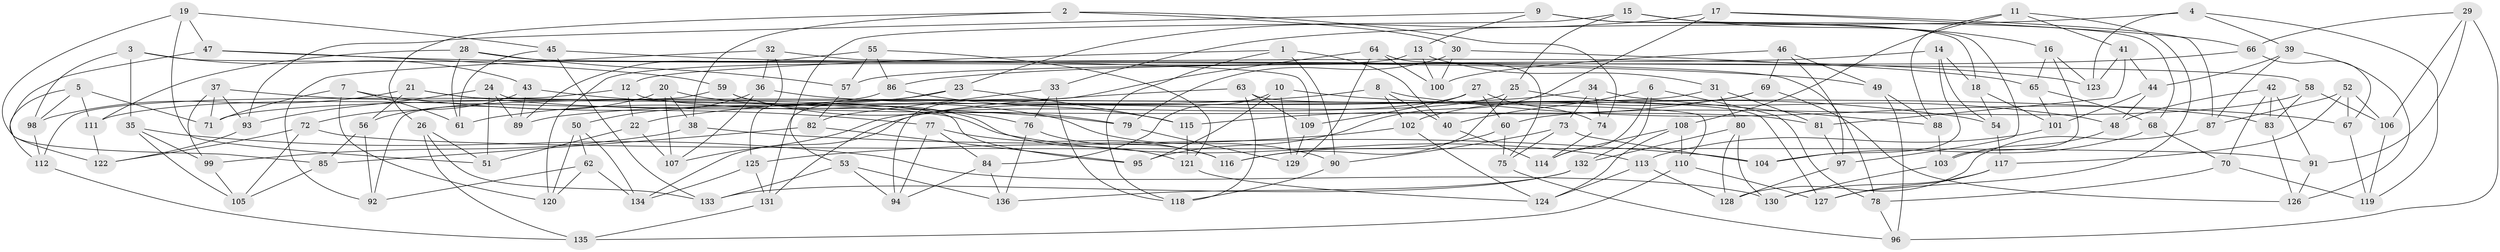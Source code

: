 // coarse degree distribution, {5: 0.08139534883720931, 4: 0.3953488372093023, 6: 0.4883720930232558, 3: 0.03488372093023256}
// Generated by graph-tools (version 1.1) at 2025/42/03/06/25 10:42:16]
// undirected, 136 vertices, 272 edges
graph export_dot {
graph [start="1"]
  node [color=gray90,style=filled];
  1;
  2;
  3;
  4;
  5;
  6;
  7;
  8;
  9;
  10;
  11;
  12;
  13;
  14;
  15;
  16;
  17;
  18;
  19;
  20;
  21;
  22;
  23;
  24;
  25;
  26;
  27;
  28;
  29;
  30;
  31;
  32;
  33;
  34;
  35;
  36;
  37;
  38;
  39;
  40;
  41;
  42;
  43;
  44;
  45;
  46;
  47;
  48;
  49;
  50;
  51;
  52;
  53;
  54;
  55;
  56;
  57;
  58;
  59;
  60;
  61;
  62;
  63;
  64;
  65;
  66;
  67;
  68;
  69;
  70;
  71;
  72;
  73;
  74;
  75;
  76;
  77;
  78;
  79;
  80;
  81;
  82;
  83;
  84;
  85;
  86;
  87;
  88;
  89;
  90;
  91;
  92;
  93;
  94;
  95;
  96;
  97;
  98;
  99;
  100;
  101;
  102;
  103;
  104;
  105;
  106;
  107;
  108;
  109;
  110;
  111;
  112;
  113;
  114;
  115;
  116;
  117;
  118;
  119;
  120;
  121;
  122;
  123;
  124;
  125;
  126;
  127;
  128;
  129;
  130;
  131;
  132;
  133;
  134;
  135;
  136;
  1 -- 12;
  1 -- 118;
  1 -- 90;
  1 -- 40;
  2 -- 74;
  2 -- 38;
  2 -- 30;
  2 -- 26;
  3 -- 78;
  3 -- 98;
  3 -- 43;
  3 -- 35;
  4 -- 119;
  4 -- 123;
  4 -- 39;
  4 -- 33;
  5 -- 111;
  5 -- 98;
  5 -- 71;
  5 -- 112;
  6 -- 114;
  6 -- 78;
  6 -- 40;
  6 -- 132;
  7 -- 61;
  7 -- 120;
  7 -- 71;
  7 -- 77;
  8 -- 22;
  8 -- 102;
  8 -- 40;
  8 -- 67;
  9 -- 18;
  9 -- 97;
  9 -- 13;
  9 -- 93;
  10 -- 54;
  10 -- 129;
  10 -- 84;
  10 -- 95;
  11 -- 41;
  11 -- 108;
  11 -- 127;
  11 -- 88;
  12 -- 22;
  12 -- 112;
  12 -- 81;
  13 -- 31;
  13 -- 120;
  13 -- 100;
  14 -- 18;
  14 -- 54;
  14 -- 104;
  14 -- 57;
  15 -- 68;
  15 -- 25;
  15 -- 16;
  15 -- 53;
  16 -- 65;
  16 -- 123;
  16 -- 103;
  17 -- 95;
  17 -- 66;
  17 -- 23;
  17 -- 87;
  18 -- 101;
  18 -- 54;
  19 -- 47;
  19 -- 45;
  19 -- 85;
  19 -- 51;
  20 -- 56;
  20 -- 90;
  20 -- 107;
  20 -- 38;
  21 -- 98;
  21 -- 56;
  21 -- 95;
  21 -- 79;
  22 -- 107;
  22 -- 51;
  23 -- 131;
  23 -- 61;
  23 -- 115;
  24 -- 51;
  24 -- 89;
  24 -- 93;
  24 -- 110;
  25 -- 134;
  25 -- 48;
  25 -- 116;
  26 -- 133;
  26 -- 51;
  26 -- 135;
  27 -- 109;
  27 -- 60;
  27 -- 74;
  27 -- 107;
  28 -- 111;
  28 -- 61;
  28 -- 57;
  28 -- 58;
  29 -- 66;
  29 -- 106;
  29 -- 91;
  29 -- 96;
  30 -- 79;
  30 -- 65;
  30 -- 100;
  31 -- 81;
  31 -- 80;
  31 -- 71;
  32 -- 109;
  32 -- 36;
  32 -- 125;
  32 -- 92;
  33 -- 118;
  33 -- 76;
  33 -- 82;
  34 -- 74;
  34 -- 88;
  34 -- 89;
  34 -- 73;
  35 -- 130;
  35 -- 105;
  35 -- 99;
  36 -- 107;
  36 -- 83;
  36 -- 50;
  37 -- 71;
  37 -- 113;
  37 -- 99;
  37 -- 93;
  38 -- 104;
  38 -- 99;
  39 -- 44;
  39 -- 126;
  39 -- 87;
  40 -- 114;
  41 -- 81;
  41 -- 44;
  41 -- 123;
  42 -- 91;
  42 -- 48;
  42 -- 70;
  42 -- 83;
  43 -- 72;
  43 -- 89;
  43 -- 76;
  44 -- 48;
  44 -- 101;
  45 -- 133;
  45 -- 123;
  45 -- 61;
  46 -- 49;
  46 -- 97;
  46 -- 69;
  46 -- 100;
  47 -- 122;
  47 -- 59;
  47 -- 49;
  48 -- 103;
  49 -- 96;
  49 -- 88;
  50 -- 134;
  50 -- 120;
  50 -- 62;
  52 -- 87;
  52 -- 67;
  52 -- 106;
  52 -- 117;
  53 -- 94;
  53 -- 136;
  53 -- 133;
  54 -- 117;
  55 -- 57;
  55 -- 121;
  55 -- 86;
  55 -- 89;
  56 -- 85;
  56 -- 92;
  57 -- 82;
  58 -- 83;
  58 -- 106;
  58 -- 60;
  59 -- 121;
  59 -- 79;
  59 -- 92;
  60 -- 75;
  60 -- 116;
  62 -- 134;
  62 -- 92;
  62 -- 120;
  63 -- 109;
  63 -- 131;
  63 -- 127;
  63 -- 118;
  64 -- 129;
  64 -- 100;
  64 -- 94;
  64 -- 75;
  65 -- 101;
  65 -- 68;
  66 -- 67;
  66 -- 86;
  67 -- 119;
  68 -- 70;
  68 -- 104;
  69 -- 102;
  69 -- 115;
  69 -- 126;
  70 -- 78;
  70 -- 119;
  72 -- 105;
  72 -- 91;
  72 -- 122;
  73 -- 90;
  73 -- 75;
  73 -- 104;
  74 -- 114;
  75 -- 96;
  76 -- 116;
  76 -- 136;
  77 -- 116;
  77 -- 84;
  77 -- 94;
  78 -- 96;
  79 -- 129;
  80 -- 130;
  80 -- 128;
  80 -- 132;
  81 -- 97;
  82 -- 85;
  82 -- 95;
  83 -- 126;
  84 -- 94;
  84 -- 136;
  85 -- 105;
  86 -- 111;
  86 -- 115;
  87 -- 128;
  88 -- 103;
  90 -- 118;
  91 -- 126;
  93 -- 122;
  97 -- 128;
  98 -- 112;
  99 -- 105;
  101 -- 113;
  102 -- 125;
  102 -- 124;
  103 -- 130;
  106 -- 119;
  108 -- 124;
  108 -- 114;
  108 -- 110;
  109 -- 129;
  110 -- 135;
  110 -- 127;
  111 -- 122;
  112 -- 135;
  113 -- 128;
  113 -- 124;
  115 -- 121;
  117 -- 127;
  117 -- 130;
  121 -- 124;
  125 -- 131;
  125 -- 134;
  131 -- 135;
  132 -- 136;
  132 -- 133;
}
